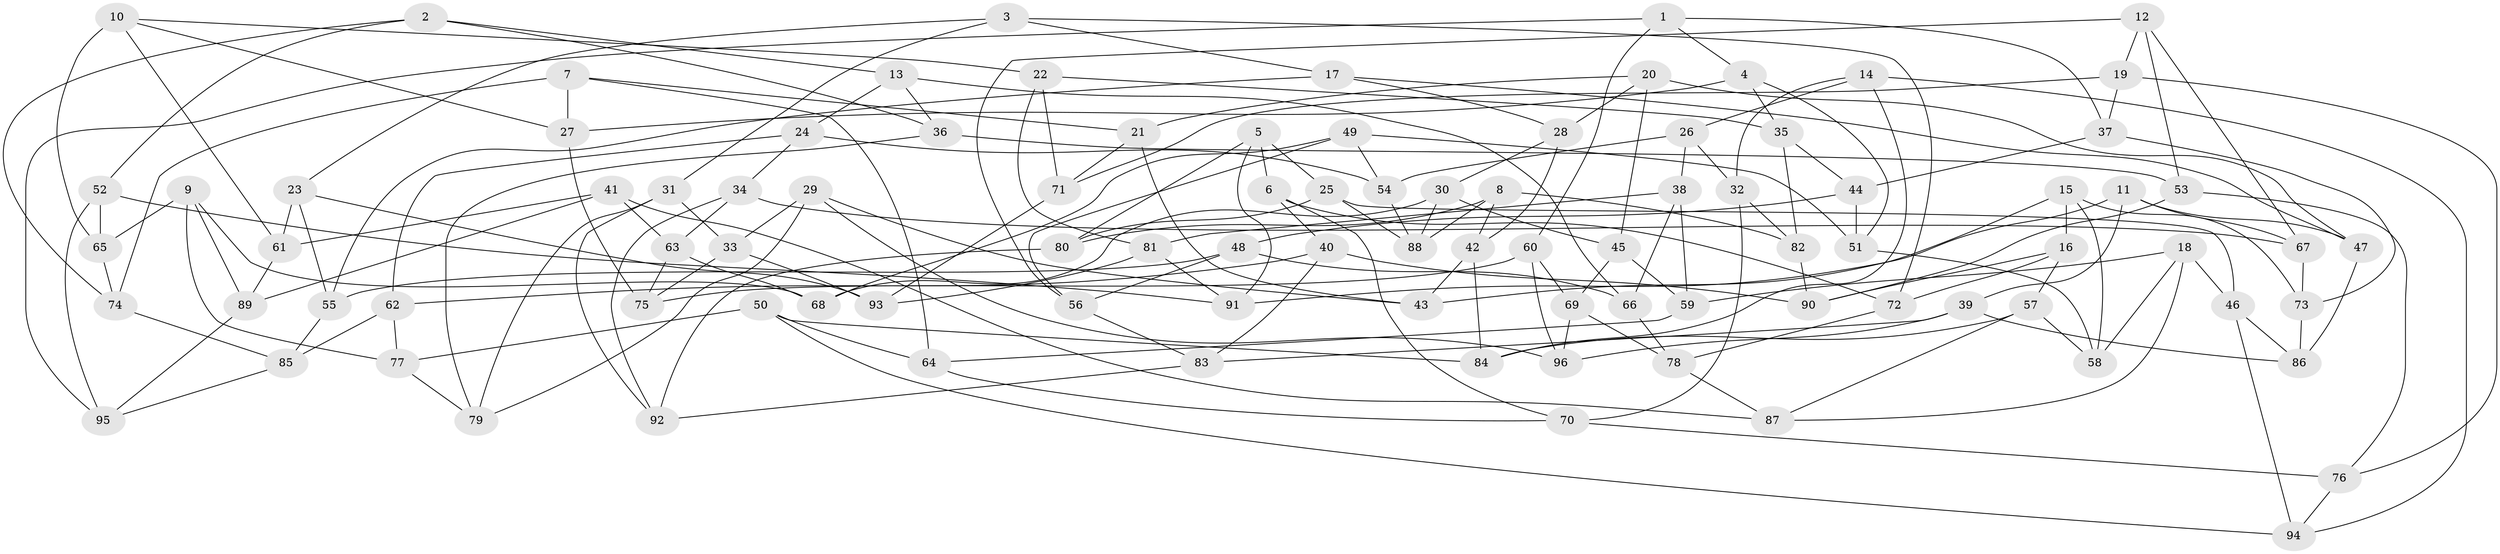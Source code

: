 // coarse degree distribution, {3: 0.07352941176470588, 4: 0.5294117647058824, 6: 0.2647058823529412, 5: 0.1323529411764706}
// Generated by graph-tools (version 1.1) at 2025/38/03/04/25 23:38:16]
// undirected, 96 vertices, 192 edges
graph export_dot {
  node [color=gray90,style=filled];
  1;
  2;
  3;
  4;
  5;
  6;
  7;
  8;
  9;
  10;
  11;
  12;
  13;
  14;
  15;
  16;
  17;
  18;
  19;
  20;
  21;
  22;
  23;
  24;
  25;
  26;
  27;
  28;
  29;
  30;
  31;
  32;
  33;
  34;
  35;
  36;
  37;
  38;
  39;
  40;
  41;
  42;
  43;
  44;
  45;
  46;
  47;
  48;
  49;
  50;
  51;
  52;
  53;
  54;
  55;
  56;
  57;
  58;
  59;
  60;
  61;
  62;
  63;
  64;
  65;
  66;
  67;
  68;
  69;
  70;
  71;
  72;
  73;
  74;
  75;
  76;
  77;
  78;
  79;
  80;
  81;
  82;
  83;
  84;
  85;
  86;
  87;
  88;
  89;
  90;
  91;
  92;
  93;
  94;
  95;
  96;
  1 -- 37;
  1 -- 4;
  1 -- 95;
  1 -- 60;
  2 -- 74;
  2 -- 36;
  2 -- 13;
  2 -- 52;
  3 -- 31;
  3 -- 23;
  3 -- 17;
  3 -- 72;
  4 -- 51;
  4 -- 35;
  4 -- 27;
  5 -- 91;
  5 -- 25;
  5 -- 6;
  5 -- 80;
  6 -- 70;
  6 -- 40;
  6 -- 72;
  7 -- 64;
  7 -- 21;
  7 -- 27;
  7 -- 74;
  8 -- 82;
  8 -- 80;
  8 -- 42;
  8 -- 88;
  9 -- 77;
  9 -- 89;
  9 -- 65;
  9 -- 68;
  10 -- 27;
  10 -- 22;
  10 -- 61;
  10 -- 65;
  11 -- 47;
  11 -- 91;
  11 -- 67;
  11 -- 39;
  12 -- 19;
  12 -- 56;
  12 -- 53;
  12 -- 67;
  13 -- 36;
  13 -- 24;
  13 -- 66;
  14 -- 84;
  14 -- 94;
  14 -- 32;
  14 -- 26;
  15 -- 58;
  15 -- 73;
  15 -- 43;
  15 -- 16;
  16 -- 90;
  16 -- 72;
  16 -- 57;
  17 -- 28;
  17 -- 47;
  17 -- 55;
  18 -- 46;
  18 -- 87;
  18 -- 59;
  18 -- 58;
  19 -- 71;
  19 -- 37;
  19 -- 76;
  20 -- 47;
  20 -- 28;
  20 -- 21;
  20 -- 45;
  21 -- 43;
  21 -- 71;
  22 -- 35;
  22 -- 81;
  22 -- 71;
  23 -- 61;
  23 -- 93;
  23 -- 55;
  24 -- 62;
  24 -- 54;
  24 -- 34;
  25 -- 88;
  25 -- 80;
  25 -- 46;
  26 -- 54;
  26 -- 32;
  26 -- 38;
  27 -- 75;
  28 -- 30;
  28 -- 42;
  29 -- 43;
  29 -- 33;
  29 -- 96;
  29 -- 79;
  30 -- 45;
  30 -- 68;
  30 -- 88;
  31 -- 33;
  31 -- 79;
  31 -- 92;
  32 -- 70;
  32 -- 82;
  33 -- 75;
  33 -- 93;
  34 -- 67;
  34 -- 63;
  34 -- 92;
  35 -- 82;
  35 -- 44;
  36 -- 79;
  36 -- 53;
  37 -- 73;
  37 -- 44;
  38 -- 66;
  38 -- 81;
  38 -- 59;
  39 -- 83;
  39 -- 86;
  39 -- 96;
  40 -- 90;
  40 -- 83;
  40 -- 62;
  41 -- 63;
  41 -- 89;
  41 -- 61;
  41 -- 87;
  42 -- 84;
  42 -- 43;
  44 -- 48;
  44 -- 51;
  45 -- 69;
  45 -- 59;
  46 -- 94;
  46 -- 86;
  47 -- 86;
  48 -- 56;
  48 -- 66;
  48 -- 55;
  49 -- 56;
  49 -- 68;
  49 -- 54;
  49 -- 51;
  50 -- 84;
  50 -- 77;
  50 -- 64;
  50 -- 94;
  51 -- 58;
  52 -- 95;
  52 -- 91;
  52 -- 65;
  53 -- 90;
  53 -- 76;
  54 -- 88;
  55 -- 85;
  56 -- 83;
  57 -- 58;
  57 -- 87;
  57 -- 84;
  59 -- 64;
  60 -- 69;
  60 -- 75;
  60 -- 96;
  61 -- 89;
  62 -- 85;
  62 -- 77;
  63 -- 75;
  63 -- 68;
  64 -- 70;
  65 -- 74;
  66 -- 78;
  67 -- 73;
  69 -- 96;
  69 -- 78;
  70 -- 76;
  71 -- 93;
  72 -- 78;
  73 -- 86;
  74 -- 85;
  76 -- 94;
  77 -- 79;
  78 -- 87;
  80 -- 92;
  81 -- 91;
  81 -- 93;
  82 -- 90;
  83 -- 92;
  85 -- 95;
  89 -- 95;
}
